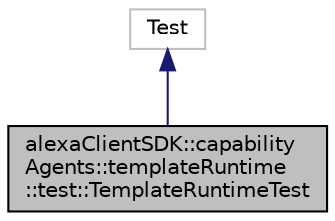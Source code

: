 digraph "alexaClientSDK::capabilityAgents::templateRuntime::test::TemplateRuntimeTest"
{
 // LATEX_PDF_SIZE
  edge [fontname="Helvetica",fontsize="10",labelfontname="Helvetica",labelfontsize="10"];
  node [fontname="Helvetica",fontsize="10",shape=record];
  Node1 [label="alexaClientSDK::capability\lAgents::templateRuntime\l::test::TemplateRuntimeTest",height=0.2,width=0.4,color="black", fillcolor="grey75", style="filled", fontcolor="black",tooltip="Test harness for TemplateRuntime class."];
  Node2 -> Node1 [dir="back",color="midnightblue",fontsize="10",style="solid",fontname="Helvetica"];
  Node2 [label="Test",height=0.2,width=0.4,color="grey75", fillcolor="white", style="filled",tooltip=" "];
}
